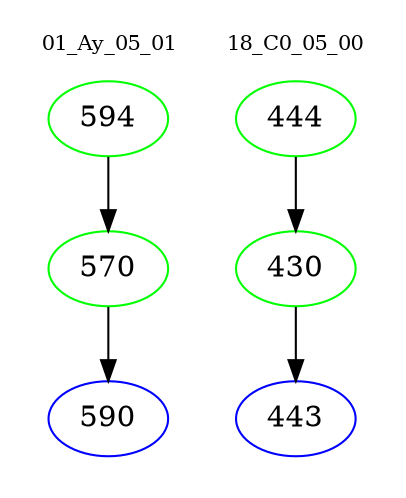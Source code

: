 digraph{
subgraph cluster_0 {
color = white
label = "01_Ay_05_01";
fontsize=10;
T0_594 [label="594", color="green"]
T0_594 -> T0_570 [color="black"]
T0_570 [label="570", color="green"]
T0_570 -> T0_590 [color="black"]
T0_590 [label="590", color="blue"]
}
subgraph cluster_1 {
color = white
label = "18_C0_05_00";
fontsize=10;
T1_444 [label="444", color="green"]
T1_444 -> T1_430 [color="black"]
T1_430 [label="430", color="green"]
T1_430 -> T1_443 [color="black"]
T1_443 [label="443", color="blue"]
}
}
